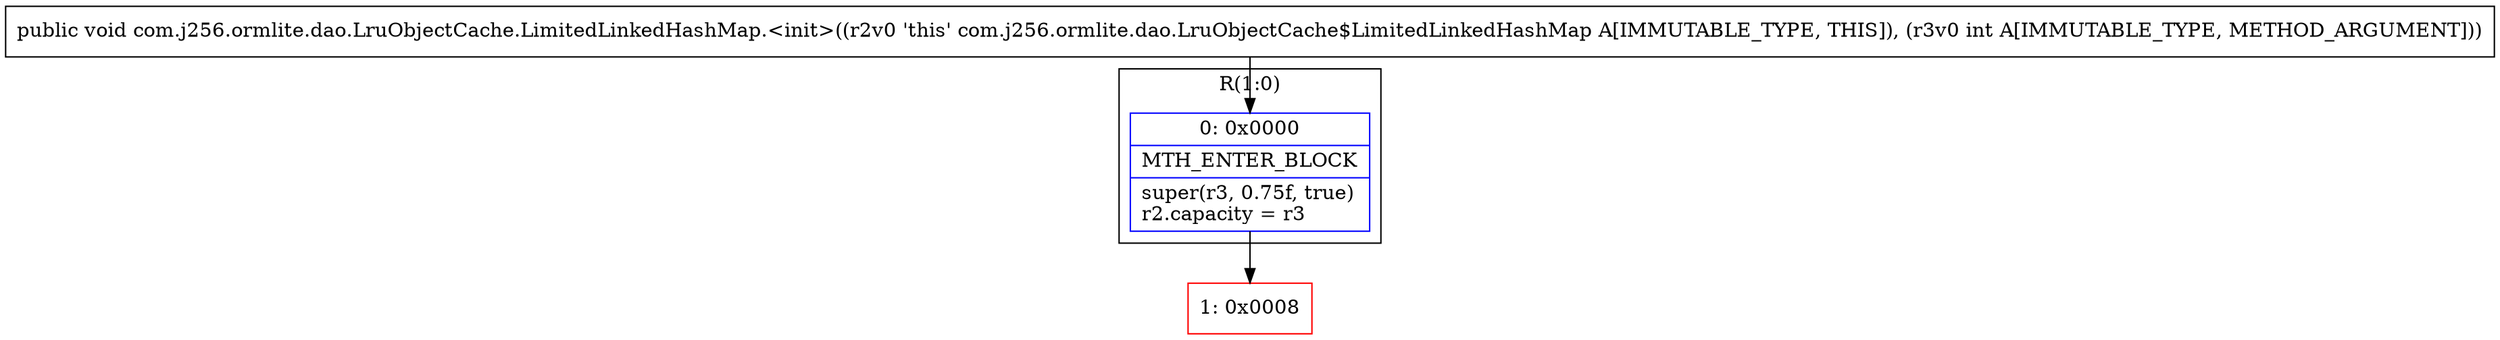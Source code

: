 digraph "CFG forcom.j256.ormlite.dao.LruObjectCache.LimitedLinkedHashMap.\<init\>(I)V" {
subgraph cluster_Region_1900892124 {
label = "R(1:0)";
node [shape=record,color=blue];
Node_0 [shape=record,label="{0\:\ 0x0000|MTH_ENTER_BLOCK\l|super(r3, 0.75f, true)\lr2.capacity = r3\l}"];
}
Node_1 [shape=record,color=red,label="{1\:\ 0x0008}"];
MethodNode[shape=record,label="{public void com.j256.ormlite.dao.LruObjectCache.LimitedLinkedHashMap.\<init\>((r2v0 'this' com.j256.ormlite.dao.LruObjectCache$LimitedLinkedHashMap A[IMMUTABLE_TYPE, THIS]), (r3v0 int A[IMMUTABLE_TYPE, METHOD_ARGUMENT])) }"];
MethodNode -> Node_0;
Node_0 -> Node_1;
}


